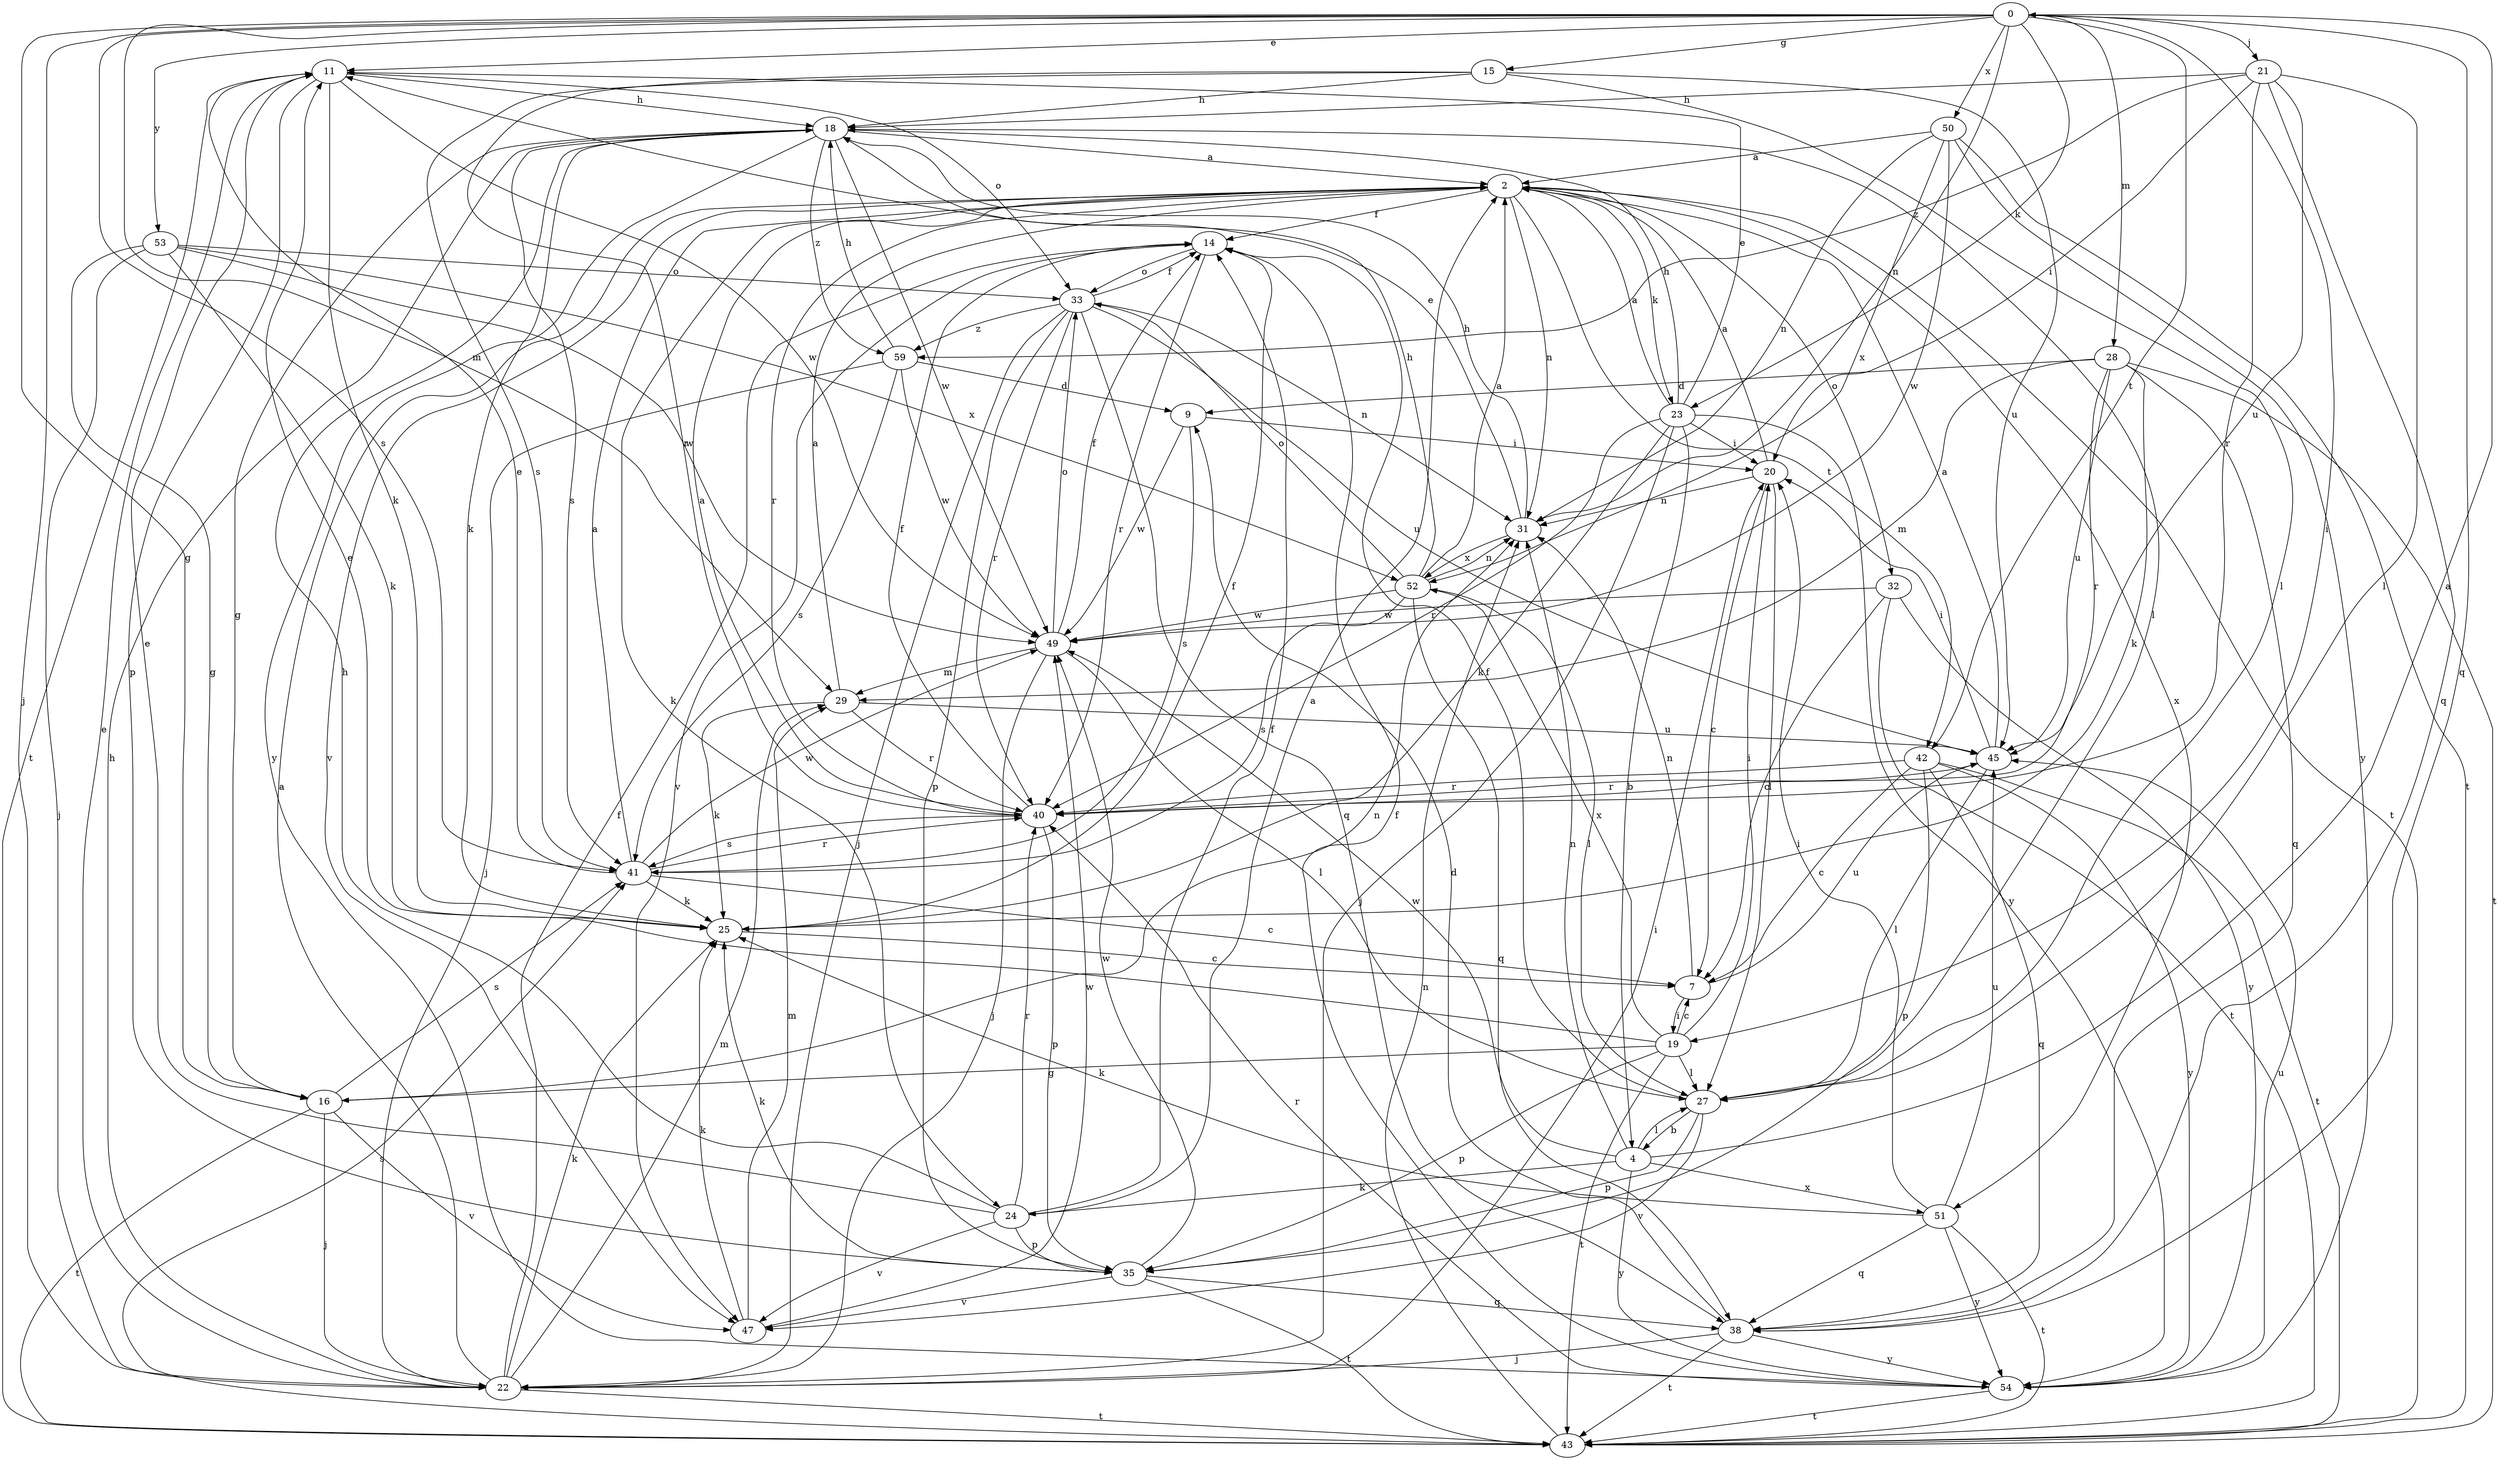 strict digraph  {
0;
2;
4;
7;
9;
11;
14;
15;
16;
18;
19;
20;
21;
22;
23;
24;
25;
27;
28;
29;
31;
32;
33;
35;
38;
40;
41;
42;
43;
45;
47;
49;
50;
51;
52;
53;
54;
59;
0 -> 11  [label=e];
0 -> 15  [label=g];
0 -> 16  [label=g];
0 -> 19  [label=i];
0 -> 21  [label=j];
0 -> 22  [label=j];
0 -> 23  [label=k];
0 -> 28  [label=m];
0 -> 29  [label=m];
0 -> 31  [label=n];
0 -> 38  [label=q];
0 -> 41  [label=s];
0 -> 42  [label=t];
0 -> 50  [label=x];
0 -> 53  [label=y];
2 -> 14  [label=f];
2 -> 23  [label=k];
2 -> 24  [label=k];
2 -> 31  [label=n];
2 -> 32  [label=o];
2 -> 40  [label=r];
2 -> 42  [label=t];
2 -> 43  [label=t];
2 -> 47  [label=v];
2 -> 51  [label=x];
4 -> 0  [label=a];
4 -> 24  [label=k];
4 -> 27  [label=l];
4 -> 31  [label=n];
4 -> 49  [label=w];
4 -> 51  [label=x];
4 -> 54  [label=y];
7 -> 19  [label=i];
7 -> 31  [label=n];
7 -> 45  [label=u];
9 -> 20  [label=i];
9 -> 41  [label=s];
9 -> 49  [label=w];
11 -> 18  [label=h];
11 -> 25  [label=k];
11 -> 33  [label=o];
11 -> 35  [label=p];
11 -> 43  [label=t];
11 -> 49  [label=w];
14 -> 33  [label=o];
14 -> 40  [label=r];
14 -> 47  [label=v];
15 -> 18  [label=h];
15 -> 27  [label=l];
15 -> 40  [label=r];
15 -> 41  [label=s];
15 -> 45  [label=u];
16 -> 22  [label=j];
16 -> 31  [label=n];
16 -> 41  [label=s];
16 -> 43  [label=t];
16 -> 47  [label=v];
18 -> 2  [label=a];
18 -> 16  [label=g];
18 -> 25  [label=k];
18 -> 27  [label=l];
18 -> 41  [label=s];
18 -> 49  [label=w];
18 -> 54  [label=y];
18 -> 59  [label=z];
19 -> 7  [label=c];
19 -> 11  [label=e];
19 -> 16  [label=g];
19 -> 20  [label=i];
19 -> 27  [label=l];
19 -> 35  [label=p];
19 -> 43  [label=t];
19 -> 52  [label=x];
20 -> 2  [label=a];
20 -> 7  [label=c];
20 -> 27  [label=l];
20 -> 31  [label=n];
21 -> 18  [label=h];
21 -> 20  [label=i];
21 -> 27  [label=l];
21 -> 38  [label=q];
21 -> 40  [label=r];
21 -> 45  [label=u];
21 -> 59  [label=z];
22 -> 2  [label=a];
22 -> 11  [label=e];
22 -> 14  [label=f];
22 -> 18  [label=h];
22 -> 20  [label=i];
22 -> 25  [label=k];
22 -> 29  [label=m];
22 -> 43  [label=t];
23 -> 2  [label=a];
23 -> 4  [label=b];
23 -> 11  [label=e];
23 -> 18  [label=h];
23 -> 20  [label=i];
23 -> 22  [label=j];
23 -> 25  [label=k];
23 -> 40  [label=r];
23 -> 54  [label=y];
24 -> 2  [label=a];
24 -> 11  [label=e];
24 -> 14  [label=f];
24 -> 18  [label=h];
24 -> 35  [label=p];
24 -> 40  [label=r];
24 -> 47  [label=v];
25 -> 7  [label=c];
25 -> 14  [label=f];
27 -> 4  [label=b];
27 -> 14  [label=f];
27 -> 35  [label=p];
27 -> 47  [label=v];
28 -> 9  [label=d];
28 -> 25  [label=k];
28 -> 29  [label=m];
28 -> 38  [label=q];
28 -> 40  [label=r];
28 -> 43  [label=t];
28 -> 45  [label=u];
29 -> 2  [label=a];
29 -> 25  [label=k];
29 -> 40  [label=r];
29 -> 45  [label=u];
31 -> 11  [label=e];
31 -> 18  [label=h];
31 -> 52  [label=x];
32 -> 7  [label=c];
32 -> 43  [label=t];
32 -> 49  [label=w];
32 -> 54  [label=y];
33 -> 14  [label=f];
33 -> 22  [label=j];
33 -> 31  [label=n];
33 -> 35  [label=p];
33 -> 38  [label=q];
33 -> 40  [label=r];
33 -> 45  [label=u];
33 -> 59  [label=z];
35 -> 25  [label=k];
35 -> 38  [label=q];
35 -> 43  [label=t];
35 -> 47  [label=v];
35 -> 49  [label=w];
38 -> 9  [label=d];
38 -> 22  [label=j];
38 -> 43  [label=t];
38 -> 54  [label=y];
40 -> 2  [label=a];
40 -> 14  [label=f];
40 -> 35  [label=p];
40 -> 41  [label=s];
41 -> 2  [label=a];
41 -> 7  [label=c];
41 -> 11  [label=e];
41 -> 25  [label=k];
41 -> 40  [label=r];
41 -> 49  [label=w];
42 -> 7  [label=c];
42 -> 35  [label=p];
42 -> 38  [label=q];
42 -> 40  [label=r];
42 -> 43  [label=t];
42 -> 54  [label=y];
43 -> 31  [label=n];
43 -> 41  [label=s];
45 -> 2  [label=a];
45 -> 20  [label=i];
45 -> 27  [label=l];
45 -> 40  [label=r];
47 -> 25  [label=k];
47 -> 29  [label=m];
47 -> 49  [label=w];
49 -> 14  [label=f];
49 -> 22  [label=j];
49 -> 27  [label=l];
49 -> 29  [label=m];
49 -> 33  [label=o];
50 -> 2  [label=a];
50 -> 31  [label=n];
50 -> 43  [label=t];
50 -> 49  [label=w];
50 -> 52  [label=x];
50 -> 54  [label=y];
51 -> 20  [label=i];
51 -> 25  [label=k];
51 -> 38  [label=q];
51 -> 43  [label=t];
51 -> 45  [label=u];
51 -> 54  [label=y];
52 -> 2  [label=a];
52 -> 18  [label=h];
52 -> 27  [label=l];
52 -> 31  [label=n];
52 -> 33  [label=o];
52 -> 38  [label=q];
52 -> 41  [label=s];
52 -> 49  [label=w];
53 -> 16  [label=g];
53 -> 22  [label=j];
53 -> 25  [label=k];
53 -> 33  [label=o];
53 -> 49  [label=w];
53 -> 52  [label=x];
54 -> 14  [label=f];
54 -> 40  [label=r];
54 -> 43  [label=t];
54 -> 45  [label=u];
59 -> 9  [label=d];
59 -> 18  [label=h];
59 -> 22  [label=j];
59 -> 41  [label=s];
59 -> 49  [label=w];
}
